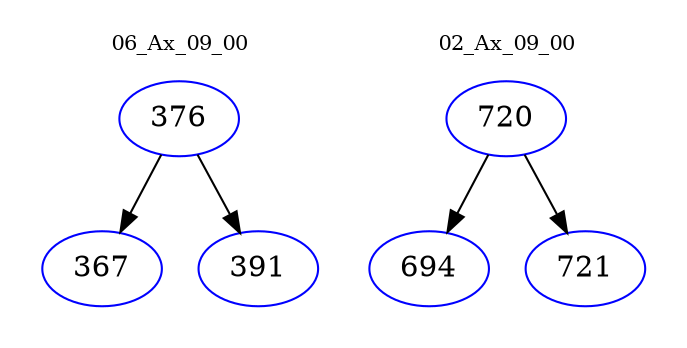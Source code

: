 digraph{
subgraph cluster_0 {
color = white
label = "06_Ax_09_00";
fontsize=10;
T0_376 [label="376", color="blue"]
T0_376 -> T0_367 [color="black"]
T0_367 [label="367", color="blue"]
T0_376 -> T0_391 [color="black"]
T0_391 [label="391", color="blue"]
}
subgraph cluster_1 {
color = white
label = "02_Ax_09_00";
fontsize=10;
T1_720 [label="720", color="blue"]
T1_720 -> T1_694 [color="black"]
T1_694 [label="694", color="blue"]
T1_720 -> T1_721 [color="black"]
T1_721 [label="721", color="blue"]
}
}
